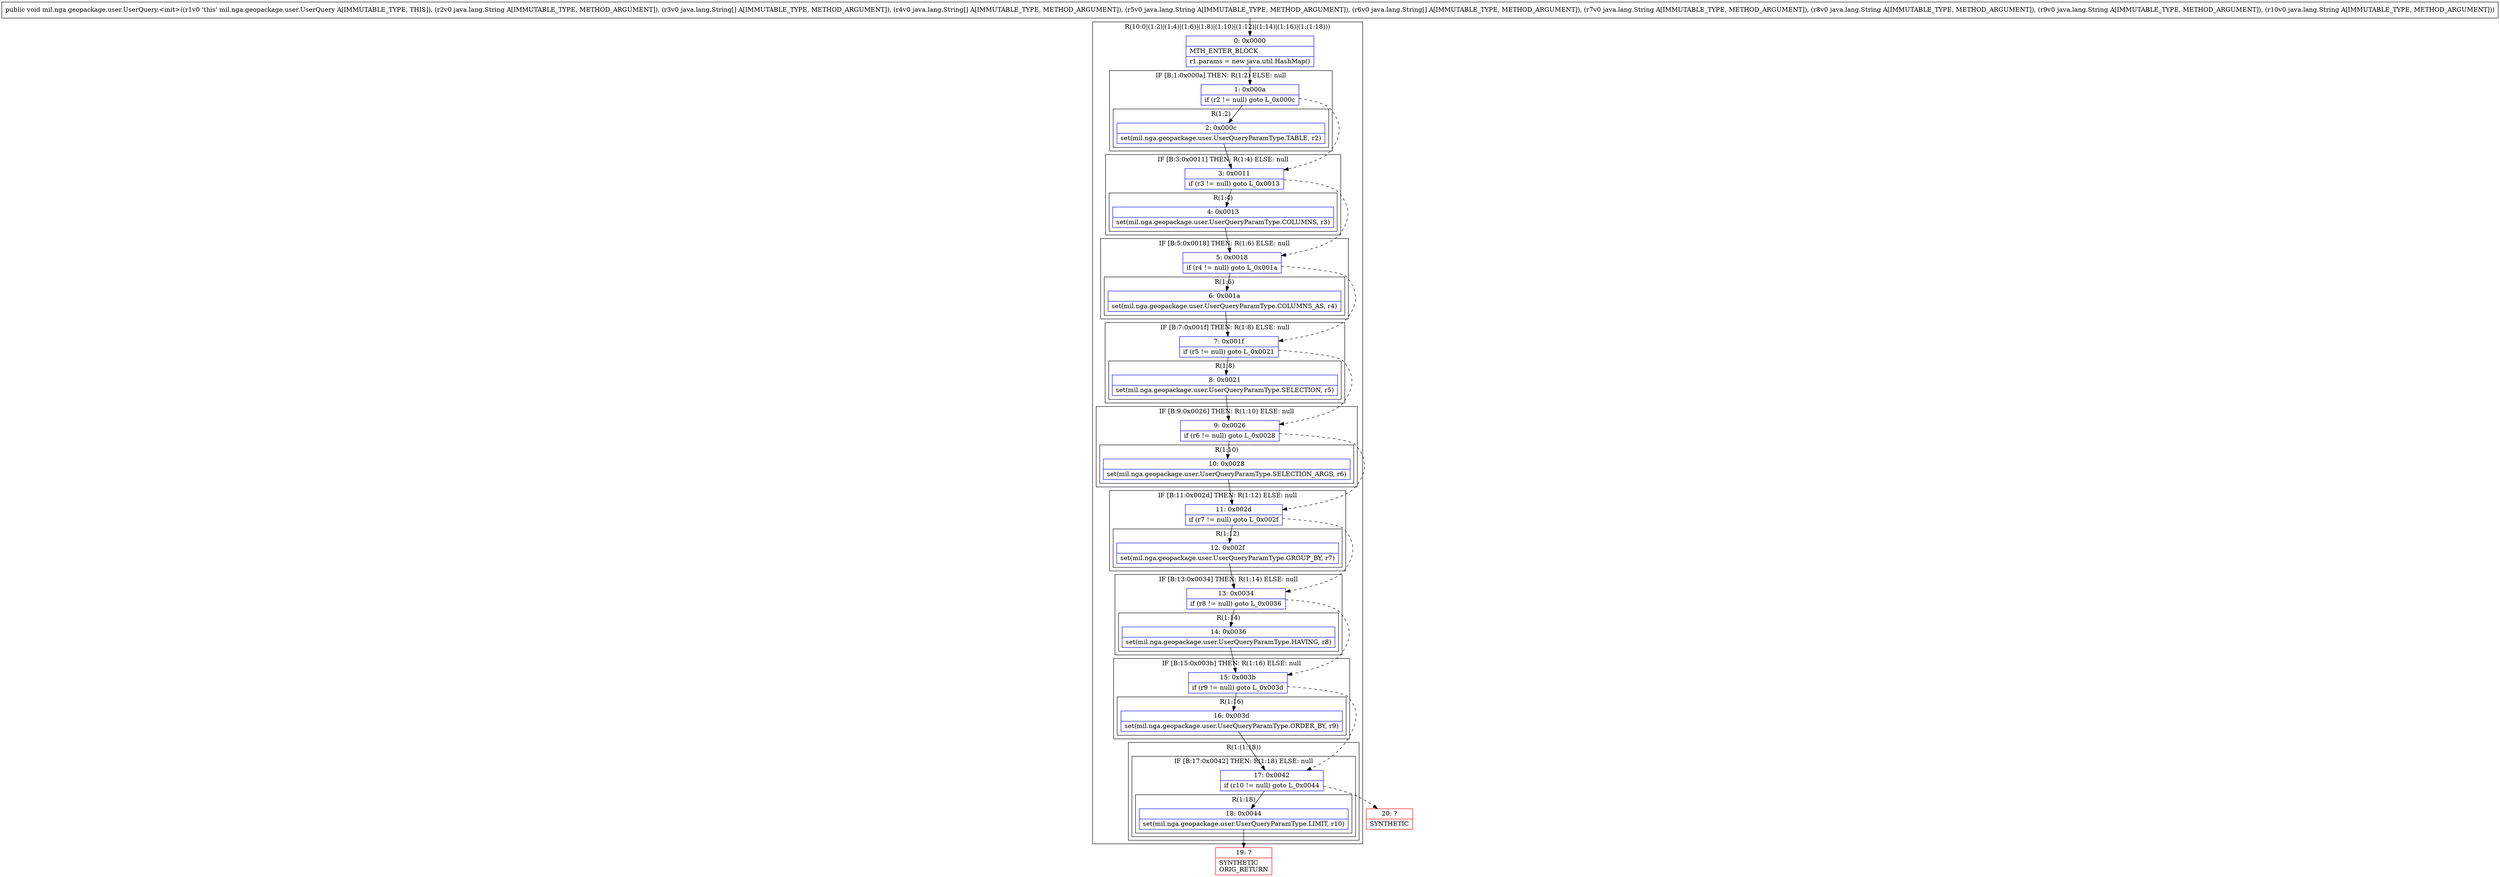 digraph "CFG formil.nga.geopackage.user.UserQuery.\<init\>(Ljava\/lang\/String;[Ljava\/lang\/String;[Ljava\/lang\/String;Ljava\/lang\/String;[Ljava\/lang\/String;Ljava\/lang\/String;Ljava\/lang\/String;Ljava\/lang\/String;Ljava\/lang\/String;)V" {
subgraph cluster_Region_1097270060 {
label = "R(10:0|(1:2)|(1:4)|(1:6)|(1:8)|(1:10)|(1:12)|(1:14)|(1:16)|(1:(1:18)))";
node [shape=record,color=blue];
Node_0 [shape=record,label="{0\:\ 0x0000|MTH_ENTER_BLOCK\l|r1.params = new java.util.HashMap()\l}"];
subgraph cluster_IfRegion_815147243 {
label = "IF [B:1:0x000a] THEN: R(1:2) ELSE: null";
node [shape=record,color=blue];
Node_1 [shape=record,label="{1\:\ 0x000a|if (r2 != null) goto L_0x000c\l}"];
subgraph cluster_Region_118744184 {
label = "R(1:2)";
node [shape=record,color=blue];
Node_2 [shape=record,label="{2\:\ 0x000c|set(mil.nga.geopackage.user.UserQueryParamType.TABLE, r2)\l}"];
}
}
subgraph cluster_IfRegion_684964121 {
label = "IF [B:3:0x0011] THEN: R(1:4) ELSE: null";
node [shape=record,color=blue];
Node_3 [shape=record,label="{3\:\ 0x0011|if (r3 != null) goto L_0x0013\l}"];
subgraph cluster_Region_1372893516 {
label = "R(1:4)";
node [shape=record,color=blue];
Node_4 [shape=record,label="{4\:\ 0x0013|set(mil.nga.geopackage.user.UserQueryParamType.COLUMNS, r3)\l}"];
}
}
subgraph cluster_IfRegion_1342442221 {
label = "IF [B:5:0x0018] THEN: R(1:6) ELSE: null";
node [shape=record,color=blue];
Node_5 [shape=record,label="{5\:\ 0x0018|if (r4 != null) goto L_0x001a\l}"];
subgraph cluster_Region_1219232945 {
label = "R(1:6)";
node [shape=record,color=blue];
Node_6 [shape=record,label="{6\:\ 0x001a|set(mil.nga.geopackage.user.UserQueryParamType.COLUMNS_AS, r4)\l}"];
}
}
subgraph cluster_IfRegion_2105698252 {
label = "IF [B:7:0x001f] THEN: R(1:8) ELSE: null";
node [shape=record,color=blue];
Node_7 [shape=record,label="{7\:\ 0x001f|if (r5 != null) goto L_0x0021\l}"];
subgraph cluster_Region_162064353 {
label = "R(1:8)";
node [shape=record,color=blue];
Node_8 [shape=record,label="{8\:\ 0x0021|set(mil.nga.geopackage.user.UserQueryParamType.SELECTION, r5)\l}"];
}
}
subgraph cluster_IfRegion_2030819163 {
label = "IF [B:9:0x0026] THEN: R(1:10) ELSE: null";
node [shape=record,color=blue];
Node_9 [shape=record,label="{9\:\ 0x0026|if (r6 != null) goto L_0x0028\l}"];
subgraph cluster_Region_1370148167 {
label = "R(1:10)";
node [shape=record,color=blue];
Node_10 [shape=record,label="{10\:\ 0x0028|set(mil.nga.geopackage.user.UserQueryParamType.SELECTION_ARGS, r6)\l}"];
}
}
subgraph cluster_IfRegion_1064856761 {
label = "IF [B:11:0x002d] THEN: R(1:12) ELSE: null";
node [shape=record,color=blue];
Node_11 [shape=record,label="{11\:\ 0x002d|if (r7 != null) goto L_0x002f\l}"];
subgraph cluster_Region_1906377560 {
label = "R(1:12)";
node [shape=record,color=blue];
Node_12 [shape=record,label="{12\:\ 0x002f|set(mil.nga.geopackage.user.UserQueryParamType.GROUP_BY, r7)\l}"];
}
}
subgraph cluster_IfRegion_1454875448 {
label = "IF [B:13:0x0034] THEN: R(1:14) ELSE: null";
node [shape=record,color=blue];
Node_13 [shape=record,label="{13\:\ 0x0034|if (r8 != null) goto L_0x0036\l}"];
subgraph cluster_Region_1374723164 {
label = "R(1:14)";
node [shape=record,color=blue];
Node_14 [shape=record,label="{14\:\ 0x0036|set(mil.nga.geopackage.user.UserQueryParamType.HAVING, r8)\l}"];
}
}
subgraph cluster_IfRegion_764493695 {
label = "IF [B:15:0x003b] THEN: R(1:16) ELSE: null";
node [shape=record,color=blue];
Node_15 [shape=record,label="{15\:\ 0x003b|if (r9 != null) goto L_0x003d\l}"];
subgraph cluster_Region_1423135318 {
label = "R(1:16)";
node [shape=record,color=blue];
Node_16 [shape=record,label="{16\:\ 0x003d|set(mil.nga.geopackage.user.UserQueryParamType.ORDER_BY, r9)\l}"];
}
}
subgraph cluster_Region_1066833303 {
label = "R(1:(1:18))";
node [shape=record,color=blue];
subgraph cluster_IfRegion_1792142405 {
label = "IF [B:17:0x0042] THEN: R(1:18) ELSE: null";
node [shape=record,color=blue];
Node_17 [shape=record,label="{17\:\ 0x0042|if (r10 != null) goto L_0x0044\l}"];
subgraph cluster_Region_1319066791 {
label = "R(1:18)";
node [shape=record,color=blue];
Node_18 [shape=record,label="{18\:\ 0x0044|set(mil.nga.geopackage.user.UserQueryParamType.LIMIT, r10)\l}"];
}
}
}
}
Node_19 [shape=record,color=red,label="{19\:\ ?|SYNTHETIC\lORIG_RETURN\l}"];
Node_20 [shape=record,color=red,label="{20\:\ ?|SYNTHETIC\l}"];
MethodNode[shape=record,label="{public void mil.nga.geopackage.user.UserQuery.\<init\>((r1v0 'this' mil.nga.geopackage.user.UserQuery A[IMMUTABLE_TYPE, THIS]), (r2v0 java.lang.String A[IMMUTABLE_TYPE, METHOD_ARGUMENT]), (r3v0 java.lang.String[] A[IMMUTABLE_TYPE, METHOD_ARGUMENT]), (r4v0 java.lang.String[] A[IMMUTABLE_TYPE, METHOD_ARGUMENT]), (r5v0 java.lang.String A[IMMUTABLE_TYPE, METHOD_ARGUMENT]), (r6v0 java.lang.String[] A[IMMUTABLE_TYPE, METHOD_ARGUMENT]), (r7v0 java.lang.String A[IMMUTABLE_TYPE, METHOD_ARGUMENT]), (r8v0 java.lang.String A[IMMUTABLE_TYPE, METHOD_ARGUMENT]), (r9v0 java.lang.String A[IMMUTABLE_TYPE, METHOD_ARGUMENT]), (r10v0 java.lang.String A[IMMUTABLE_TYPE, METHOD_ARGUMENT])) }"];
MethodNode -> Node_0;
Node_0 -> Node_1;
Node_1 -> Node_2;
Node_1 -> Node_3[style=dashed];
Node_2 -> Node_3;
Node_3 -> Node_4;
Node_3 -> Node_5[style=dashed];
Node_4 -> Node_5;
Node_5 -> Node_6;
Node_5 -> Node_7[style=dashed];
Node_6 -> Node_7;
Node_7 -> Node_8;
Node_7 -> Node_9[style=dashed];
Node_8 -> Node_9;
Node_9 -> Node_10;
Node_9 -> Node_11[style=dashed];
Node_10 -> Node_11;
Node_11 -> Node_12;
Node_11 -> Node_13[style=dashed];
Node_12 -> Node_13;
Node_13 -> Node_14;
Node_13 -> Node_15[style=dashed];
Node_14 -> Node_15;
Node_15 -> Node_16;
Node_15 -> Node_17[style=dashed];
Node_16 -> Node_17;
Node_17 -> Node_18;
Node_17 -> Node_20[style=dashed];
Node_18 -> Node_19;
}

